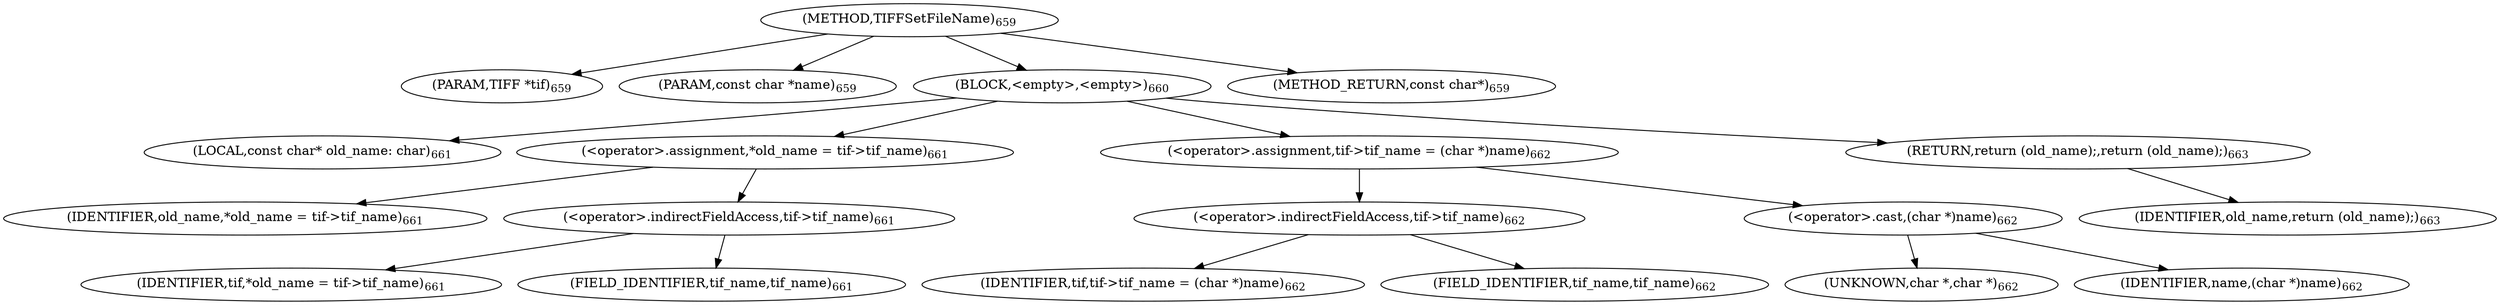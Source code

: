 digraph "TIFFSetFileName" {  
"1425" [label = <(METHOD,TIFFSetFileName)<SUB>659</SUB>> ]
"1426" [label = <(PARAM,TIFF *tif)<SUB>659</SUB>> ]
"1427" [label = <(PARAM,const char *name)<SUB>659</SUB>> ]
"1428" [label = <(BLOCK,&lt;empty&gt;,&lt;empty&gt;)<SUB>660</SUB>> ]
"1429" [label = <(LOCAL,const char* old_name: char)<SUB>661</SUB>> ]
"1430" [label = <(&lt;operator&gt;.assignment,*old_name = tif-&gt;tif_name)<SUB>661</SUB>> ]
"1431" [label = <(IDENTIFIER,old_name,*old_name = tif-&gt;tif_name)<SUB>661</SUB>> ]
"1432" [label = <(&lt;operator&gt;.indirectFieldAccess,tif-&gt;tif_name)<SUB>661</SUB>> ]
"1433" [label = <(IDENTIFIER,tif,*old_name = tif-&gt;tif_name)<SUB>661</SUB>> ]
"1434" [label = <(FIELD_IDENTIFIER,tif_name,tif_name)<SUB>661</SUB>> ]
"1435" [label = <(&lt;operator&gt;.assignment,tif-&gt;tif_name = (char *)name)<SUB>662</SUB>> ]
"1436" [label = <(&lt;operator&gt;.indirectFieldAccess,tif-&gt;tif_name)<SUB>662</SUB>> ]
"1437" [label = <(IDENTIFIER,tif,tif-&gt;tif_name = (char *)name)<SUB>662</SUB>> ]
"1438" [label = <(FIELD_IDENTIFIER,tif_name,tif_name)<SUB>662</SUB>> ]
"1439" [label = <(&lt;operator&gt;.cast,(char *)name)<SUB>662</SUB>> ]
"1440" [label = <(UNKNOWN,char *,char *)<SUB>662</SUB>> ]
"1441" [label = <(IDENTIFIER,name,(char *)name)<SUB>662</SUB>> ]
"1442" [label = <(RETURN,return (old_name);,return (old_name);)<SUB>663</SUB>> ]
"1443" [label = <(IDENTIFIER,old_name,return (old_name);)<SUB>663</SUB>> ]
"1444" [label = <(METHOD_RETURN,const char*)<SUB>659</SUB>> ]
  "1425" -> "1426" 
  "1425" -> "1427" 
  "1425" -> "1428" 
  "1425" -> "1444" 
  "1428" -> "1429" 
  "1428" -> "1430" 
  "1428" -> "1435" 
  "1428" -> "1442" 
  "1430" -> "1431" 
  "1430" -> "1432" 
  "1432" -> "1433" 
  "1432" -> "1434" 
  "1435" -> "1436" 
  "1435" -> "1439" 
  "1436" -> "1437" 
  "1436" -> "1438" 
  "1439" -> "1440" 
  "1439" -> "1441" 
  "1442" -> "1443" 
}

